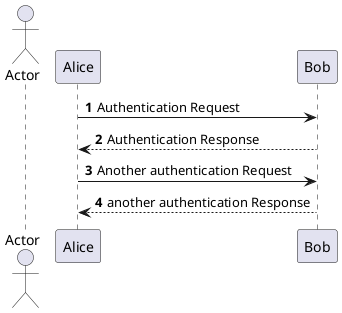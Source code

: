 @startuml

actor Actor as gambler
autonumber

Alice -> Bob: Authentication Request
Bob --> Alice: Authentication Response

Alice -> Bob: Another authentication Request
Alice <-- Bob: another authentication Response
@enduml